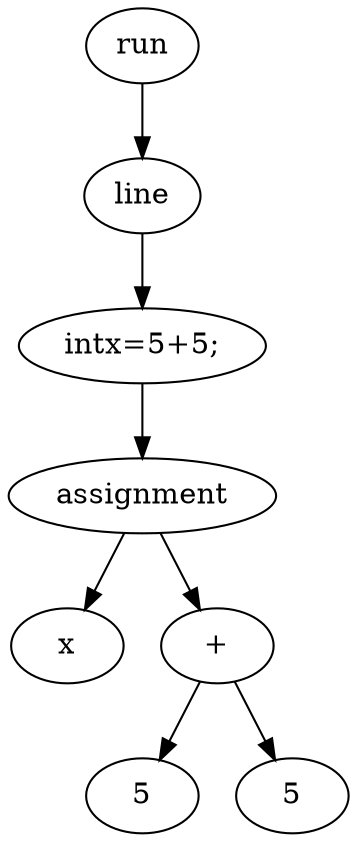 digraph {
	8737491733742 [label=run]
	8737491733841 [label=line]
	8737491733742 -> 8737491733841
	8737491733883 [label="intx=5+5;"]
	8737491733841 -> 8737491733883
	8737491734033 [label=assignment]
	8737491733883 -> 8737491734033
	8737491733700 [label=x]
	8737491734033 -> 8737491733700
	8737491733943 [label="+"]
	8737491734033 -> 8737491733943
	8737491733655 [label=5]
	8737491733943 -> 8737491733655
	8737491733988 [label=5]
	8737491733943 -> 8737491733988
}
